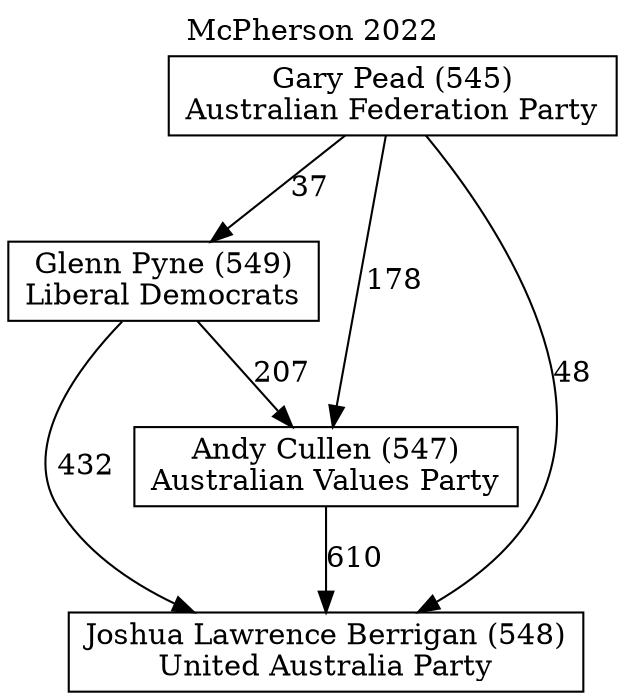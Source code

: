 // House preference flow
digraph "Joshua Lawrence Berrigan (548)_McPherson_2022" {
	graph [label="McPherson 2022" labelloc=t mclimit=10]
	node [shape=box]
	"Glenn Pyne (549)" [label="Glenn Pyne (549)
Liberal Democrats"]
	"Andy Cullen (547)" [label="Andy Cullen (547)
Australian Values Party"]
	"Gary Pead (545)" [label="Gary Pead (545)
Australian Federation Party"]
	"Joshua Lawrence Berrigan (548)" [label="Joshua Lawrence Berrigan (548)
United Australia Party"]
	"Glenn Pyne (549)" -> "Andy Cullen (547)" [label=207]
	"Gary Pead (545)" -> "Joshua Lawrence Berrigan (548)" [label=48]
	"Glenn Pyne (549)" -> "Joshua Lawrence Berrigan (548)" [label=432]
	"Gary Pead (545)" -> "Andy Cullen (547)" [label=178]
	"Andy Cullen (547)" -> "Joshua Lawrence Berrigan (548)" [label=610]
	"Gary Pead (545)" -> "Glenn Pyne (549)" [label=37]
}

